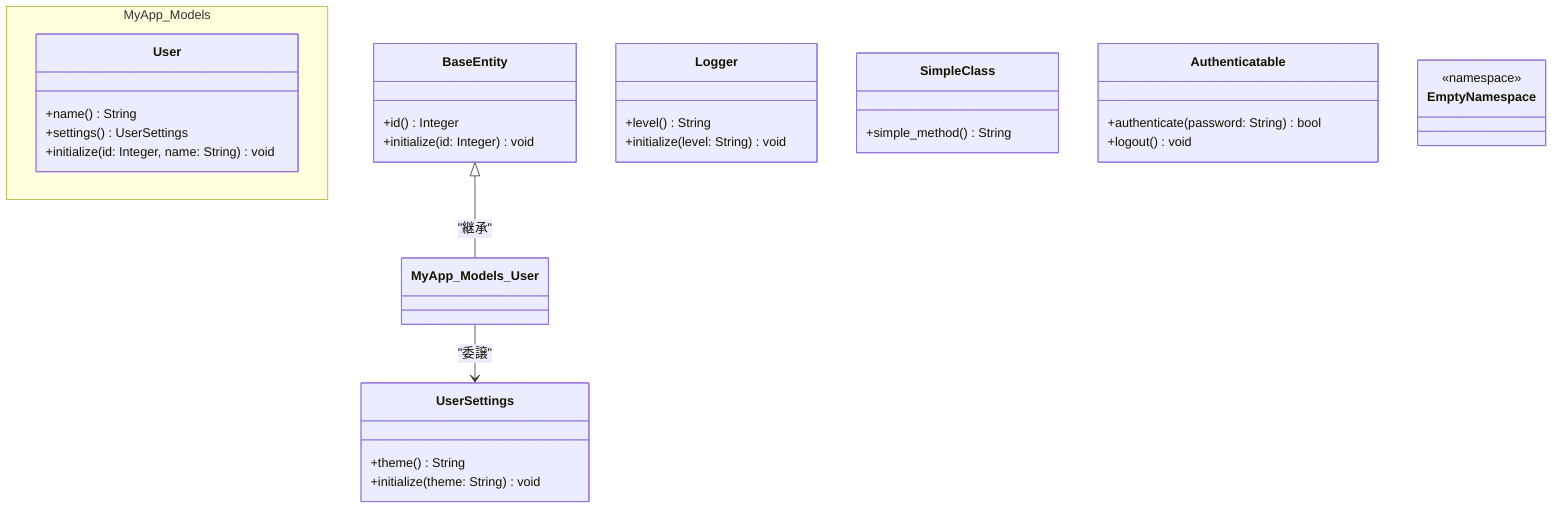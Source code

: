 classDiagram
namespace MyApp_Models {
    class User {
        +name() String
        +settings() UserSettings
        +initialize(id: Integer, name: String) void
    }
}

    class BaseEntity {
        +id() Integer
        +initialize(id: Integer) void
    }

    class UserSettings {
        +theme() String
        +initialize(theme: String) void
    }

    class Logger {
        +level() String
        +initialize(level: String) void
    }

    class SimpleClass {
        +simple_method() String
    }

class Authenticatable {
    +authenticate(password: String) bool
    +logout() void
}

class EmptyNamespace {
    <<namespace>>
}

    %% 関係性の定義
    BaseEntity <|-- MyApp_Models_User : "継承"
    MyApp_Models_User --> UserSettings : "委譲"